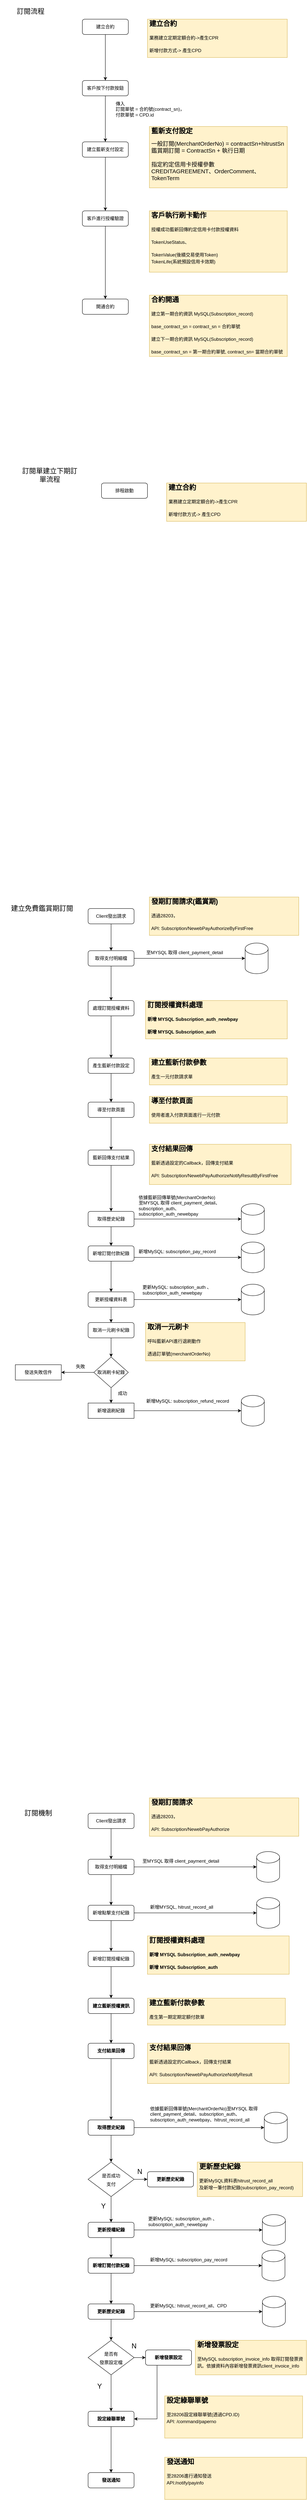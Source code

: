 <mxfile version="20.2.7" type="device"><diagram id="C5RBs43oDa-KdzZeNtuy" name="Page-1"><mxGraphModel dx="1422" dy="3044" grid="1" gridSize="10" guides="1" tooltips="1" connect="1" arrows="1" fold="1" page="1" pageScale="1" pageWidth="827" pageHeight="1169" math="0" shadow="0"><root><mxCell id="WIyWlLk6GJQsqaUBKTNV-0"/><mxCell id="WIyWlLk6GJQsqaUBKTNV-1" parent="WIyWlLk6GJQsqaUBKTNV-0"/><mxCell id="dA6kBVqs7xk8XOln2Qcv-5" style="edgeStyle=orthogonalEdgeStyle;rounded=0;orthogonalLoop=1;jettySize=auto;html=1;" edge="1" parent="WIyWlLk6GJQsqaUBKTNV-1" source="WIyWlLk6GJQsqaUBKTNV-3" target="dA6kBVqs7xk8XOln2Qcv-4"><mxGeometry relative="1" as="geometry"/></mxCell><mxCell id="WIyWlLk6GJQsqaUBKTNV-3" value="Client發出請求" style="rounded=1;whiteSpace=wrap;html=1;fontSize=12;glass=0;strokeWidth=1;shadow=0;" parent="WIyWlLk6GJQsqaUBKTNV-1" vertex="1"><mxGeometry x="240" y="40" width="120" height="40" as="geometry"/></mxCell><mxCell id="dA6kBVqs7xk8XOln2Qcv-0" value="&lt;font style=&quot;font-size: 18px;&quot;&gt;建立免費鑑賞期訂閱&lt;/font&gt;" style="text;html=1;strokeColor=none;fillColor=none;align=center;verticalAlign=middle;whiteSpace=wrap;rounded=0;" vertex="1" parent="WIyWlLk6GJQsqaUBKTNV-1"><mxGeometry x="20" y="10" width="200" height="60" as="geometry"/></mxCell><mxCell id="dA6kBVqs7xk8XOln2Qcv-1" value="&lt;h1 style=&quot;font-size: 18px;&quot;&gt;發期訂閱請求(鑑賞期)&lt;/h1&gt;&lt;p style=&quot;&quot;&gt;&lt;span style=&quot;font-size: 12px;&quot;&gt;透過28203，&lt;/span&gt;&lt;/p&gt;&lt;span style=&quot;font-size: 12px;&quot;&gt;API: Subscription/NewebPayAuthorizeByFirstFree&lt;/span&gt;" style="text;html=1;strokeColor=#d6b656;fillColor=#fff2cc;spacing=5;spacingTop=-20;whiteSpace=wrap;overflow=hidden;rounded=0;fontSize=15;" vertex="1" parent="WIyWlLk6GJQsqaUBKTNV-1"><mxGeometry x="400" y="10" width="390" height="100" as="geometry"/></mxCell><mxCell id="dA6kBVqs7xk8XOln2Qcv-13" style="edgeStyle=orthogonalEdgeStyle;rounded=0;orthogonalLoop=1;jettySize=auto;html=1;" edge="1" parent="WIyWlLk6GJQsqaUBKTNV-1" source="dA6kBVqs7xk8XOln2Qcv-2" target="dA6kBVqs7xk8XOln2Qcv-12"><mxGeometry relative="1" as="geometry"/></mxCell><mxCell id="dA6kBVqs7xk8XOln2Qcv-2" value="處理訂閱授權資料" style="rounded=1;whiteSpace=wrap;html=1;fontSize=12;glass=0;strokeWidth=1;shadow=0;" vertex="1" parent="WIyWlLk6GJQsqaUBKTNV-1"><mxGeometry x="240" y="280" width="120" height="40" as="geometry"/></mxCell><mxCell id="dA6kBVqs7xk8XOln2Qcv-3" value="&lt;h1 style=&quot;font-size: 18px;&quot;&gt;建立藍新付款參數&lt;/h1&gt;&lt;p style=&quot;&quot;&gt;&lt;span style=&quot;font-size: 12px;&quot;&gt;產生一元付款請求單&lt;/span&gt;&lt;/p&gt;" style="text;html=1;strokeColor=#d6b656;fillColor=#fff2cc;spacing=5;spacingTop=-20;whiteSpace=wrap;overflow=hidden;rounded=0;fontSize=15;" vertex="1" parent="WIyWlLk6GJQsqaUBKTNV-1"><mxGeometry x="400" y="430" width="360" height="70" as="geometry"/></mxCell><mxCell id="dA6kBVqs7xk8XOln2Qcv-6" style="edgeStyle=orthogonalEdgeStyle;rounded=0;orthogonalLoop=1;jettySize=auto;html=1;entryX=0.5;entryY=0;entryDx=0;entryDy=0;" edge="1" parent="WIyWlLk6GJQsqaUBKTNV-1" source="dA6kBVqs7xk8XOln2Qcv-4" target="dA6kBVqs7xk8XOln2Qcv-2"><mxGeometry relative="1" as="geometry"/></mxCell><mxCell id="dA6kBVqs7xk8XOln2Qcv-10" style="edgeStyle=orthogonalEdgeStyle;rounded=0;orthogonalLoop=1;jettySize=auto;html=1;" edge="1" parent="WIyWlLk6GJQsqaUBKTNV-1" source="dA6kBVqs7xk8XOln2Qcv-4" target="dA6kBVqs7xk8XOln2Qcv-9"><mxGeometry relative="1" as="geometry"/></mxCell><mxCell id="dA6kBVqs7xk8XOln2Qcv-4" value="取得支付明細檔" style="rounded=1;whiteSpace=wrap;html=1;fontSize=12;glass=0;strokeWidth=1;shadow=0;" vertex="1" parent="WIyWlLk6GJQsqaUBKTNV-1"><mxGeometry x="240" y="150" width="120" height="40" as="geometry"/></mxCell><mxCell id="dA6kBVqs7xk8XOln2Qcv-7" value="&lt;h1 style=&quot;font-size: 18px;&quot;&gt;訂閱授權資料處理&lt;/h1&gt;&lt;p style=&quot;&quot;&gt;&lt;span style=&quot;font-size: 12px;&quot;&gt;新增 MYSQL Subscription_auth_newbpay&lt;/span&gt;&lt;/p&gt;&lt;p style=&quot;&quot;&gt;&lt;span style=&quot;font-size: 12px;&quot;&gt;新增 MYSQL Subscription_auth&lt;/span&gt;&lt;/p&gt;" style="text;html=1;strokeColor=#d6b656;fillColor=#fff2cc;spacing=5;spacingTop=-20;whiteSpace=wrap;overflow=hidden;rounded=0;fontSize=15;fontStyle=1" vertex="1" parent="WIyWlLk6GJQsqaUBKTNV-1"><mxGeometry x="390" y="280" width="370" height="100" as="geometry"/></mxCell><mxCell id="dA6kBVqs7xk8XOln2Qcv-9" value="" style="shape=cylinder3;whiteSpace=wrap;html=1;boundedLbl=1;backgroundOutline=1;size=15;" vertex="1" parent="WIyWlLk6GJQsqaUBKTNV-1"><mxGeometry x="650" y="130" width="60" height="80" as="geometry"/></mxCell><mxCell id="dA6kBVqs7xk8XOln2Qcv-11" value="至MYSQL 取得 client_payment_detail" style="text;html=1;strokeColor=none;fillColor=none;align=left;verticalAlign=middle;whiteSpace=wrap;rounded=0;" vertex="1" parent="WIyWlLk6GJQsqaUBKTNV-1"><mxGeometry x="390" y="140" width="226" height="30" as="geometry"/></mxCell><mxCell id="dA6kBVqs7xk8XOln2Qcv-16" style="edgeStyle=orthogonalEdgeStyle;rounded=0;orthogonalLoop=1;jettySize=auto;html=1;entryX=0.5;entryY=0;entryDx=0;entryDy=0;" edge="1" parent="WIyWlLk6GJQsqaUBKTNV-1" source="dA6kBVqs7xk8XOln2Qcv-12" target="dA6kBVqs7xk8XOln2Qcv-14"><mxGeometry relative="1" as="geometry"/></mxCell><mxCell id="dA6kBVqs7xk8XOln2Qcv-12" value="產生藍新付款設定" style="rounded=1;whiteSpace=wrap;html=1;fontSize=12;glass=0;strokeWidth=1;shadow=0;" vertex="1" parent="WIyWlLk6GJQsqaUBKTNV-1"><mxGeometry x="240" y="430" width="120" height="40" as="geometry"/></mxCell><mxCell id="dA6kBVqs7xk8XOln2Qcv-18" style="edgeStyle=orthogonalEdgeStyle;rounded=0;orthogonalLoop=1;jettySize=auto;html=1;" edge="1" parent="WIyWlLk6GJQsqaUBKTNV-1" source="dA6kBVqs7xk8XOln2Qcv-14" target="dA6kBVqs7xk8XOln2Qcv-17"><mxGeometry relative="1" as="geometry"/></mxCell><mxCell id="dA6kBVqs7xk8XOln2Qcv-14" value="導至付款頁面" style="rounded=1;whiteSpace=wrap;html=1;fontSize=12;glass=0;strokeWidth=1;shadow=0;" vertex="1" parent="WIyWlLk6GJQsqaUBKTNV-1"><mxGeometry x="240" y="545" width="120" height="40" as="geometry"/></mxCell><mxCell id="dA6kBVqs7xk8XOln2Qcv-15" value="&lt;h1 style=&quot;font-size: 18px;&quot;&gt;導至付款頁面&lt;/h1&gt;&lt;p style=&quot;&quot;&gt;&lt;span style=&quot;font-size: 12px;&quot;&gt;使用者進入付款頁面進行一元付款&lt;/span&gt;&lt;/p&gt;" style="text;html=1;strokeColor=#d6b656;fillColor=#fff2cc;spacing=5;spacingTop=-20;whiteSpace=wrap;overflow=hidden;rounded=0;fontSize=15;" vertex="1" parent="WIyWlLk6GJQsqaUBKTNV-1"><mxGeometry x="400" y="530" width="360" height="70" as="geometry"/></mxCell><mxCell id="dA6kBVqs7xk8XOln2Qcv-21" style="edgeStyle=orthogonalEdgeStyle;rounded=0;orthogonalLoop=1;jettySize=auto;html=1;entryX=0.5;entryY=0;entryDx=0;entryDy=0;" edge="1" parent="WIyWlLk6GJQsqaUBKTNV-1" source="dA6kBVqs7xk8XOln2Qcv-17" target="dA6kBVqs7xk8XOln2Qcv-20"><mxGeometry relative="1" as="geometry"/></mxCell><mxCell id="dA6kBVqs7xk8XOln2Qcv-17" value="藍新回傳支付結果" style="rounded=1;whiteSpace=wrap;html=1;fontSize=12;glass=0;strokeWidth=1;shadow=0;" vertex="1" parent="WIyWlLk6GJQsqaUBKTNV-1"><mxGeometry x="240" y="670" width="120" height="40" as="geometry"/></mxCell><mxCell id="dA6kBVqs7xk8XOln2Qcv-19" value="&lt;h1 style=&quot;font-size: 18px;&quot;&gt;支付結果回傳&lt;/h1&gt;&lt;p style=&quot;&quot;&gt;&lt;span style=&quot;font-size: 12px;&quot;&gt;藍新透過設定的Callback，回傳支付結果&lt;/span&gt;&lt;/p&gt;&lt;span style=&quot;font-size: 12px;&quot;&gt;API: Subscription/NewebPayAuthorizeNotifyResultByFirstFree&lt;/span&gt;" style="text;html=1;strokeColor=#d6b656;fillColor=#fff2cc;spacing=5;spacingTop=-20;whiteSpace=wrap;overflow=hidden;rounded=0;fontSize=15;" vertex="1" parent="WIyWlLk6GJQsqaUBKTNV-1"><mxGeometry x="400" y="655" width="370" height="105" as="geometry"/></mxCell><mxCell id="dA6kBVqs7xk8XOln2Qcv-23" style="edgeStyle=orthogonalEdgeStyle;rounded=0;orthogonalLoop=1;jettySize=auto;html=1;" edge="1" parent="WIyWlLk6GJQsqaUBKTNV-1" source="dA6kBVqs7xk8XOln2Qcv-20" target="dA6kBVqs7xk8XOln2Qcv-22"><mxGeometry relative="1" as="geometry"/></mxCell><mxCell id="dA6kBVqs7xk8XOln2Qcv-26" style="edgeStyle=orthogonalEdgeStyle;rounded=0;orthogonalLoop=1;jettySize=auto;html=1;" edge="1" parent="WIyWlLk6GJQsqaUBKTNV-1" source="dA6kBVqs7xk8XOln2Qcv-20" target="dA6kBVqs7xk8XOln2Qcv-25"><mxGeometry relative="1" as="geometry"/></mxCell><mxCell id="dA6kBVqs7xk8XOln2Qcv-20" value="取得歷史紀錄" style="rounded=1;whiteSpace=wrap;html=1;fontSize=12;glass=0;strokeWidth=1;shadow=0;" vertex="1" parent="WIyWlLk6GJQsqaUBKTNV-1"><mxGeometry x="240" y="830" width="120" height="40" as="geometry"/></mxCell><mxCell id="dA6kBVqs7xk8XOln2Qcv-22" value="" style="shape=cylinder3;whiteSpace=wrap;html=1;boundedLbl=1;backgroundOutline=1;size=15;" vertex="1" parent="WIyWlLk6GJQsqaUBKTNV-1"><mxGeometry x="640" y="810" width="60" height="80" as="geometry"/></mxCell><mxCell id="dA6kBVqs7xk8XOln2Qcv-24" value="依據藍新回傳單號(MerchantOrderNo)&lt;br&gt;至MYSQL 取得 client_payment_detail、subscription_auth、subscription_auth_newebpay&amp;nbsp;" style="text;html=1;strokeColor=none;fillColor=none;align=left;verticalAlign=middle;whiteSpace=wrap;rounded=0;" vertex="1" parent="WIyWlLk6GJQsqaUBKTNV-1"><mxGeometry x="370" y="780" width="260" height="70" as="geometry"/></mxCell><mxCell id="dA6kBVqs7xk8XOln2Qcv-30" style="edgeStyle=orthogonalEdgeStyle;rounded=0;orthogonalLoop=1;jettySize=auto;html=1;exitX=1;exitY=0.75;exitDx=0;exitDy=0;entryX=0;entryY=0.5;entryDx=0;entryDy=0;entryPerimeter=0;" edge="1" parent="WIyWlLk6GJQsqaUBKTNV-1" source="dA6kBVqs7xk8XOln2Qcv-25" target="dA6kBVqs7xk8XOln2Qcv-27"><mxGeometry relative="1" as="geometry"/></mxCell><mxCell id="dA6kBVqs7xk8XOln2Qcv-32" style="edgeStyle=orthogonalEdgeStyle;rounded=0;orthogonalLoop=1;jettySize=auto;html=1;entryX=0.5;entryY=0;entryDx=0;entryDy=0;" edge="1" parent="WIyWlLk6GJQsqaUBKTNV-1" source="dA6kBVqs7xk8XOln2Qcv-25" target="dA6kBVqs7xk8XOln2Qcv-31"><mxGeometry relative="1" as="geometry"/></mxCell><mxCell id="dA6kBVqs7xk8XOln2Qcv-25" value="新增訂閱付款紀錄" style="rounded=1;whiteSpace=wrap;html=1;fontSize=12;glass=0;strokeWidth=1;shadow=0;" vertex="1" parent="WIyWlLk6GJQsqaUBKTNV-1"><mxGeometry x="240" y="920" width="120" height="40" as="geometry"/></mxCell><mxCell id="dA6kBVqs7xk8XOln2Qcv-27" value="" style="shape=cylinder3;whiteSpace=wrap;html=1;boundedLbl=1;backgroundOutline=1;size=15;" vertex="1" parent="WIyWlLk6GJQsqaUBKTNV-1"><mxGeometry x="640" y="910" width="60" height="80" as="geometry"/></mxCell><mxCell id="dA6kBVqs7xk8XOln2Qcv-29" value="新增MySQL: subscription_pay_record" style="text;html=1;strokeColor=none;fillColor=none;align=left;verticalAlign=middle;whiteSpace=wrap;rounded=0;" vertex="1" parent="WIyWlLk6GJQsqaUBKTNV-1"><mxGeometry x="370" y="920" width="226" height="30" as="geometry"/></mxCell><mxCell id="dA6kBVqs7xk8XOln2Qcv-35" style="edgeStyle=orthogonalEdgeStyle;rounded=0;orthogonalLoop=1;jettySize=auto;html=1;entryX=0;entryY=0.5;entryDx=0;entryDy=0;entryPerimeter=0;" edge="1" parent="WIyWlLk6GJQsqaUBKTNV-1" source="dA6kBVqs7xk8XOln2Qcv-31" target="dA6kBVqs7xk8XOln2Qcv-33"><mxGeometry relative="1" as="geometry"/></mxCell><mxCell id="dA6kBVqs7xk8XOln2Qcv-38" style="edgeStyle=orthogonalEdgeStyle;rounded=0;orthogonalLoop=1;jettySize=auto;html=1;entryX=0.5;entryY=0;entryDx=0;entryDy=0;" edge="1" parent="WIyWlLk6GJQsqaUBKTNV-1" source="dA6kBVqs7xk8XOln2Qcv-31" target="dA6kBVqs7xk8XOln2Qcv-36"><mxGeometry relative="1" as="geometry"/></mxCell><mxCell id="dA6kBVqs7xk8XOln2Qcv-31" value="更新授權資料表" style="rounded=1;whiteSpace=wrap;html=1;fontSize=12;glass=0;strokeWidth=1;shadow=0;" vertex="1" parent="WIyWlLk6GJQsqaUBKTNV-1"><mxGeometry x="240" y="1040" width="120" height="40" as="geometry"/></mxCell><mxCell id="dA6kBVqs7xk8XOln2Qcv-33" value="" style="shape=cylinder3;whiteSpace=wrap;html=1;boundedLbl=1;backgroundOutline=1;size=15;" vertex="1" parent="WIyWlLk6GJQsqaUBKTNV-1"><mxGeometry x="640" y="1020" width="60" height="80" as="geometry"/></mxCell><mxCell id="dA6kBVqs7xk8XOln2Qcv-34" value="更新MySQL:&amp;nbsp;subscription_auth 、subscription_auth_newebpay&amp;nbsp;" style="text;html=1;strokeColor=none;fillColor=none;align=left;verticalAlign=middle;whiteSpace=wrap;rounded=0;" vertex="1" parent="WIyWlLk6GJQsqaUBKTNV-1"><mxGeometry x="380" y="1020" width="226" height="30" as="geometry"/></mxCell><mxCell id="dA6kBVqs7xk8XOln2Qcv-40" style="edgeStyle=orthogonalEdgeStyle;rounded=0;orthogonalLoop=1;jettySize=auto;html=1;" edge="1" parent="WIyWlLk6GJQsqaUBKTNV-1" source="dA6kBVqs7xk8XOln2Qcv-36" target="dA6kBVqs7xk8XOln2Qcv-39"><mxGeometry relative="1" as="geometry"/></mxCell><mxCell id="dA6kBVqs7xk8XOln2Qcv-36" value="取消一元刷卡紀錄" style="rounded=1;whiteSpace=wrap;html=1;fontSize=12;glass=0;strokeWidth=1;shadow=0;" vertex="1" parent="WIyWlLk6GJQsqaUBKTNV-1"><mxGeometry x="240" y="1120" width="120" height="40" as="geometry"/></mxCell><mxCell id="dA6kBVqs7xk8XOln2Qcv-46" style="edgeStyle=orthogonalEdgeStyle;rounded=0;orthogonalLoop=1;jettySize=auto;html=1;entryX=0.5;entryY=0;entryDx=0;entryDy=0;" edge="1" parent="WIyWlLk6GJQsqaUBKTNV-1" source="dA6kBVqs7xk8XOln2Qcv-39" target="dA6kBVqs7xk8XOln2Qcv-42"><mxGeometry relative="1" as="geometry"/></mxCell><mxCell id="dA6kBVqs7xk8XOln2Qcv-49" style="edgeStyle=orthogonalEdgeStyle;rounded=0;orthogonalLoop=1;jettySize=auto;html=1;exitX=0;exitY=0.5;exitDx=0;exitDy=0;entryX=1;entryY=0.5;entryDx=0;entryDy=0;" edge="1" parent="WIyWlLk6GJQsqaUBKTNV-1" source="dA6kBVqs7xk8XOln2Qcv-39" target="dA6kBVqs7xk8XOln2Qcv-48"><mxGeometry relative="1" as="geometry"/></mxCell><mxCell id="dA6kBVqs7xk8XOln2Qcv-39" value="取消刷卡紀錄" style="rhombus;whiteSpace=wrap;html=1;" vertex="1" parent="WIyWlLk6GJQsqaUBKTNV-1"><mxGeometry x="255" y="1210" width="90" height="80" as="geometry"/></mxCell><mxCell id="dA6kBVqs7xk8XOln2Qcv-41" value="&lt;h1 style=&quot;font-size: 18px;&quot;&gt;取消一元刷卡&lt;/h1&gt;&lt;p style=&quot;&quot;&gt;&lt;span style=&quot;font-size: 12px;&quot;&gt;呼叫藍新API進行退刷動作&lt;/span&gt;&lt;/p&gt;&lt;p style=&quot;&quot;&gt;&lt;span style=&quot;font-size: 12px;&quot;&gt;透過訂單號(merchantOrderNo)&lt;/span&gt;&lt;/p&gt;" style="text;html=1;strokeColor=#d6b656;fillColor=#fff2cc;spacing=5;spacingTop=-20;whiteSpace=wrap;overflow=hidden;rounded=0;fontSize=15;" vertex="1" parent="WIyWlLk6GJQsqaUBKTNV-1"><mxGeometry x="390" y="1120" width="260" height="100" as="geometry"/></mxCell><mxCell id="dA6kBVqs7xk8XOln2Qcv-44" style="edgeStyle=orthogonalEdgeStyle;rounded=0;orthogonalLoop=1;jettySize=auto;html=1;" edge="1" parent="WIyWlLk6GJQsqaUBKTNV-1" source="dA6kBVqs7xk8XOln2Qcv-42" target="dA6kBVqs7xk8XOln2Qcv-43"><mxGeometry relative="1" as="geometry"/></mxCell><mxCell id="dA6kBVqs7xk8XOln2Qcv-42" value="新增退刷紀錄" style="rounded=0;whiteSpace=wrap;html=1;" vertex="1" parent="WIyWlLk6GJQsqaUBKTNV-1"><mxGeometry x="240" y="1330" width="120" height="40" as="geometry"/></mxCell><mxCell id="dA6kBVqs7xk8XOln2Qcv-43" value="" style="shape=cylinder3;whiteSpace=wrap;html=1;boundedLbl=1;backgroundOutline=1;size=15;" vertex="1" parent="WIyWlLk6GJQsqaUBKTNV-1"><mxGeometry x="640" y="1310" width="60" height="80" as="geometry"/></mxCell><mxCell id="dA6kBVqs7xk8XOln2Qcv-45" value="新增MySQL:&amp;nbsp;subscription_refund_record" style="text;html=1;strokeColor=none;fillColor=none;align=left;verticalAlign=middle;whiteSpace=wrap;rounded=0;" vertex="1" parent="WIyWlLk6GJQsqaUBKTNV-1"><mxGeometry x="390" y="1310" width="226" height="30" as="geometry"/></mxCell><mxCell id="dA6kBVqs7xk8XOln2Qcv-47" value="成功" style="text;html=1;strokeColor=none;fillColor=none;align=center;verticalAlign=middle;whiteSpace=wrap;rounded=0;" vertex="1" parent="WIyWlLk6GJQsqaUBKTNV-1"><mxGeometry x="300" y="1290" width="60" height="30" as="geometry"/></mxCell><mxCell id="dA6kBVqs7xk8XOln2Qcv-48" value="發送失敗信件" style="rounded=0;whiteSpace=wrap;html=1;" vertex="1" parent="WIyWlLk6GJQsqaUBKTNV-1"><mxGeometry x="50" y="1230" width="120" height="40" as="geometry"/></mxCell><mxCell id="dA6kBVqs7xk8XOln2Qcv-50" value="失敗" style="text;html=1;strokeColor=none;fillColor=none;align=center;verticalAlign=middle;whiteSpace=wrap;rounded=0;" vertex="1" parent="WIyWlLk6GJQsqaUBKTNV-1"><mxGeometry x="190" y="1220" width="60" height="30" as="geometry"/></mxCell><mxCell id="dA6kBVqs7xk8XOln2Qcv-55" style="edgeStyle=orthogonalEdgeStyle;rounded=0;orthogonalLoop=1;jettySize=auto;html=1;entryX=0.5;entryY=0;entryDx=0;entryDy=0;fontSize=18;" edge="1" parent="WIyWlLk6GJQsqaUBKTNV-1" source="dA6kBVqs7xk8XOln2Qcv-51" target="dA6kBVqs7xk8XOln2Qcv-57"><mxGeometry relative="1" as="geometry"><mxPoint x="300" y="2550" as="targetPoint"/></mxGeometry></mxCell><mxCell id="dA6kBVqs7xk8XOln2Qcv-51" value="Client發出請求" style="rounded=1;whiteSpace=wrap;html=1;fontSize=12;glass=0;strokeWidth=1;shadow=0;" vertex="1" parent="WIyWlLk6GJQsqaUBKTNV-1"><mxGeometry x="240" y="2400" width="120" height="40" as="geometry"/></mxCell><mxCell id="dA6kBVqs7xk8XOln2Qcv-52" value="&lt;font style=&quot;font-size: 18px;&quot;&gt;訂閱機制&lt;/font&gt;" style="text;html=1;strokeColor=none;fillColor=none;align=center;verticalAlign=middle;whiteSpace=wrap;rounded=0;" vertex="1" parent="WIyWlLk6GJQsqaUBKTNV-1"><mxGeometry x="10" y="2370" width="200" height="60" as="geometry"/></mxCell><mxCell id="dA6kBVqs7xk8XOln2Qcv-53" value="&lt;h1 style=&quot;font-size: 18px;&quot;&gt;發期訂閱請求&lt;/h1&gt;&lt;p style=&quot;&quot;&gt;&lt;span style=&quot;font-size: 12px;&quot;&gt;透過28203，&lt;/span&gt;&lt;/p&gt;&lt;span style=&quot;font-size: 12px;&quot;&gt;API: Subscription/NewebPayAuthorize&lt;/span&gt;" style="text;html=1;strokeColor=#d6b656;fillColor=#fff2cc;spacing=5;spacingTop=-20;whiteSpace=wrap;overflow=hidden;rounded=0;fontSize=15;" vertex="1" parent="WIyWlLk6GJQsqaUBKTNV-1"><mxGeometry x="400" y="2360" width="390" height="100" as="geometry"/></mxCell><mxCell id="dA6kBVqs7xk8XOln2Qcv-56" style="edgeStyle=orthogonalEdgeStyle;rounded=0;orthogonalLoop=1;jettySize=auto;html=1;" edge="1" parent="WIyWlLk6GJQsqaUBKTNV-1" source="dA6kBVqs7xk8XOln2Qcv-57" target="dA6kBVqs7xk8XOln2Qcv-58"><mxGeometry relative="1" as="geometry"/></mxCell><mxCell id="dA6kBVqs7xk8XOln2Qcv-62" style="edgeStyle=orthogonalEdgeStyle;rounded=0;orthogonalLoop=1;jettySize=auto;html=1;fontSize=18;" edge="1" parent="WIyWlLk6GJQsqaUBKTNV-1" source="dA6kBVqs7xk8XOln2Qcv-57" target="dA6kBVqs7xk8XOln2Qcv-61"><mxGeometry relative="1" as="geometry"/></mxCell><mxCell id="dA6kBVqs7xk8XOln2Qcv-57" value="取得支付明細檔" style="rounded=1;whiteSpace=wrap;html=1;fontSize=12;glass=0;strokeWidth=1;shadow=0;" vertex="1" parent="WIyWlLk6GJQsqaUBKTNV-1"><mxGeometry x="240" y="2520" width="120" height="40" as="geometry"/></mxCell><mxCell id="dA6kBVqs7xk8XOln2Qcv-58" value="" style="shape=cylinder3;whiteSpace=wrap;html=1;boundedLbl=1;backgroundOutline=1;size=15;" vertex="1" parent="WIyWlLk6GJQsqaUBKTNV-1"><mxGeometry x="680" y="2500" width="60" height="80" as="geometry"/></mxCell><mxCell id="dA6kBVqs7xk8XOln2Qcv-59" value="至MYSQL 取得 client_payment_detail" style="text;html=1;strokeColor=none;fillColor=none;align=left;verticalAlign=middle;whiteSpace=wrap;rounded=0;" vertex="1" parent="WIyWlLk6GJQsqaUBKTNV-1"><mxGeometry x="380" y="2510" width="226" height="30" as="geometry"/></mxCell><mxCell id="dA6kBVqs7xk8XOln2Qcv-64" style="edgeStyle=orthogonalEdgeStyle;rounded=0;orthogonalLoop=1;jettySize=auto;html=1;fontSize=18;" edge="1" parent="WIyWlLk6GJQsqaUBKTNV-1" source="dA6kBVqs7xk8XOln2Qcv-61" target="dA6kBVqs7xk8XOln2Qcv-63"><mxGeometry relative="1" as="geometry"/></mxCell><mxCell id="dA6kBVqs7xk8XOln2Qcv-68" style="edgeStyle=orthogonalEdgeStyle;rounded=0;orthogonalLoop=1;jettySize=auto;html=1;fontSize=18;" edge="1" parent="WIyWlLk6GJQsqaUBKTNV-1" source="dA6kBVqs7xk8XOln2Qcv-61" target="dA6kBVqs7xk8XOln2Qcv-67"><mxGeometry relative="1" as="geometry"/></mxCell><mxCell id="dA6kBVqs7xk8XOln2Qcv-61" value="新增點擊支付紀錄" style="rounded=1;whiteSpace=wrap;html=1;fontSize=12;glass=0;strokeWidth=1;shadow=0;" vertex="1" parent="WIyWlLk6GJQsqaUBKTNV-1"><mxGeometry x="240" y="2640" width="120" height="40" as="geometry"/></mxCell><mxCell id="dA6kBVqs7xk8XOln2Qcv-63" value="" style="shape=cylinder3;whiteSpace=wrap;html=1;boundedLbl=1;backgroundOutline=1;size=15;" vertex="1" parent="WIyWlLk6GJQsqaUBKTNV-1"><mxGeometry x="680" y="2620" width="60" height="80" as="geometry"/></mxCell><mxCell id="dA6kBVqs7xk8XOln2Qcv-66" value="新增MYSQL,&amp;nbsp;hitrust_record_all" style="text;html=1;strokeColor=none;fillColor=none;align=left;verticalAlign=middle;whiteSpace=wrap;rounded=0;" vertex="1" parent="WIyWlLk6GJQsqaUBKTNV-1"><mxGeometry x="400" y="2630" width="226" height="30" as="geometry"/></mxCell><mxCell id="dA6kBVqs7xk8XOln2Qcv-71" style="edgeStyle=orthogonalEdgeStyle;rounded=0;orthogonalLoop=1;jettySize=auto;html=1;fontSize=18;" edge="1" parent="WIyWlLk6GJQsqaUBKTNV-1" source="dA6kBVqs7xk8XOln2Qcv-67" target="dA6kBVqs7xk8XOln2Qcv-70"><mxGeometry relative="1" as="geometry"/></mxCell><mxCell id="dA6kBVqs7xk8XOln2Qcv-67" value="新增訂閱授權紀錄" style="rounded=1;whiteSpace=wrap;html=1;fontSize=12;glass=0;strokeWidth=1;shadow=0;" vertex="1" parent="WIyWlLk6GJQsqaUBKTNV-1"><mxGeometry x="240" y="2760" width="120" height="40" as="geometry"/></mxCell><mxCell id="dA6kBVqs7xk8XOln2Qcv-69" value="&lt;h1 style=&quot;font-size: 18px;&quot;&gt;訂閱授權資料處理&lt;/h1&gt;&lt;p style=&quot;&quot;&gt;&lt;span style=&quot;font-size: 12px;&quot;&gt;新增 MYSQL Subscription_auth_newbpay&lt;/span&gt;&lt;/p&gt;&lt;p style=&quot;&quot;&gt;&lt;span style=&quot;font-size: 12px;&quot;&gt;新增 MYSQL Subscription_auth&lt;/span&gt;&lt;/p&gt;" style="text;html=1;strokeColor=#d6b656;fillColor=#fff2cc;spacing=5;spacingTop=-20;whiteSpace=wrap;overflow=hidden;rounded=0;fontSize=15;fontStyle=1" vertex="1" parent="WIyWlLk6GJQsqaUBKTNV-1"><mxGeometry x="395" y="2720" width="370" height="100" as="geometry"/></mxCell><mxCell id="dA6kBVqs7xk8XOln2Qcv-74" style="edgeStyle=orthogonalEdgeStyle;rounded=0;orthogonalLoop=1;jettySize=auto;html=1;entryX=0.5;entryY=0;entryDx=0;entryDy=0;fontSize=18;" edge="1" parent="WIyWlLk6GJQsqaUBKTNV-1" source="dA6kBVqs7xk8XOln2Qcv-70" target="dA6kBVqs7xk8XOln2Qcv-73"><mxGeometry relative="1" as="geometry"/></mxCell><mxCell id="dA6kBVqs7xk8XOln2Qcv-70" value="建立藍新授權資訊" style="rounded=1;whiteSpace=wrap;html=1;fontSize=12;glass=0;strokeWidth=1;shadow=0;fontStyle=1" vertex="1" parent="WIyWlLk6GJQsqaUBKTNV-1"><mxGeometry x="240" y="2882.5" width="120" height="40" as="geometry"/></mxCell><mxCell id="dA6kBVqs7xk8XOln2Qcv-72" value="&lt;h1 style=&quot;font-size: 18px;&quot;&gt;建立藍新付款參數&lt;/h1&gt;&lt;p style=&quot;&quot;&gt;&lt;span style=&quot;font-size: 12px;&quot;&gt;產生第一期定期定額付款單&lt;/span&gt;&lt;/p&gt;" style="text;html=1;strokeColor=#d6b656;fillColor=#fff2cc;spacing=5;spacingTop=-20;whiteSpace=wrap;overflow=hidden;rounded=0;fontSize=15;" vertex="1" parent="WIyWlLk6GJQsqaUBKTNV-1"><mxGeometry x="395" y="2882.5" width="360" height="70" as="geometry"/></mxCell><mxCell id="dA6kBVqs7xk8XOln2Qcv-77" style="edgeStyle=orthogonalEdgeStyle;rounded=0;orthogonalLoop=1;jettySize=auto;html=1;entryX=0.5;entryY=0;entryDx=0;entryDy=0;fontSize=18;" edge="1" parent="WIyWlLk6GJQsqaUBKTNV-1" source="dA6kBVqs7xk8XOln2Qcv-73" target="dA6kBVqs7xk8XOln2Qcv-76"><mxGeometry relative="1" as="geometry"/></mxCell><mxCell id="dA6kBVqs7xk8XOln2Qcv-73" value="支付結果回傳" style="rounded=1;whiteSpace=wrap;html=1;fontSize=12;glass=0;strokeWidth=1;shadow=0;fontStyle=1" vertex="1" parent="WIyWlLk6GJQsqaUBKTNV-1"><mxGeometry x="240" y="3000" width="120" height="40" as="geometry"/></mxCell><mxCell id="dA6kBVqs7xk8XOln2Qcv-75" value="&lt;h1 style=&quot;font-size: 18px;&quot;&gt;支付結果回傳&lt;/h1&gt;&lt;p style=&quot;&quot;&gt;&lt;span style=&quot;font-size: 12px;&quot;&gt;藍新透過設定的Callback，回傳支付結果&lt;/span&gt;&lt;/p&gt;&lt;span style=&quot;font-size: 12px;&quot;&gt;API: Subscription/NewebPayAuthorizeNotifyResult&lt;/span&gt;" style="text;html=1;strokeColor=#d6b656;fillColor=#fff2cc;spacing=5;spacingTop=-20;whiteSpace=wrap;overflow=hidden;rounded=0;fontSize=15;" vertex="1" parent="WIyWlLk6GJQsqaUBKTNV-1"><mxGeometry x="395" y="3000" width="370" height="105" as="geometry"/></mxCell><mxCell id="dA6kBVqs7xk8XOln2Qcv-79" style="edgeStyle=orthogonalEdgeStyle;rounded=0;orthogonalLoop=1;jettySize=auto;html=1;entryX=0;entryY=0.5;entryDx=0;entryDy=0;entryPerimeter=0;fontSize=18;" edge="1" parent="WIyWlLk6GJQsqaUBKTNV-1" source="dA6kBVqs7xk8XOln2Qcv-76" target="dA6kBVqs7xk8XOln2Qcv-78"><mxGeometry relative="1" as="geometry"/></mxCell><mxCell id="dA6kBVqs7xk8XOln2Qcv-90" style="edgeStyle=orthogonalEdgeStyle;rounded=0;orthogonalLoop=1;jettySize=auto;html=1;entryX=0.5;entryY=0;entryDx=0;entryDy=0;fontSize=18;" edge="1" parent="WIyWlLk6GJQsqaUBKTNV-1" source="dA6kBVqs7xk8XOln2Qcv-76" target="dA6kBVqs7xk8XOln2Qcv-88"><mxGeometry relative="1" as="geometry"/></mxCell><mxCell id="dA6kBVqs7xk8XOln2Qcv-76" value="取得歷史紀錄" style="rounded=1;whiteSpace=wrap;html=1;fontSize=12;glass=0;strokeWidth=1;shadow=0;fontStyle=1" vertex="1" parent="WIyWlLk6GJQsqaUBKTNV-1"><mxGeometry x="240" y="3200" width="120" height="40" as="geometry"/></mxCell><mxCell id="dA6kBVqs7xk8XOln2Qcv-78" value="" style="shape=cylinder3;whiteSpace=wrap;html=1;boundedLbl=1;backgroundOutline=1;size=15;" vertex="1" parent="WIyWlLk6GJQsqaUBKTNV-1"><mxGeometry x="700" y="3180" width="60" height="80" as="geometry"/></mxCell><mxCell id="dA6kBVqs7xk8XOln2Qcv-80" value="依據藍新回傳單號(MerchantOrderNo)至MYSQL 取得 client_payment_detail、subscription_auth、subscription_auth_newebpay、hitrust_record_all" style="text;html=1;strokeColor=none;fillColor=none;align=left;verticalAlign=middle;whiteSpace=wrap;rounded=0;" vertex="1" parent="WIyWlLk6GJQsqaUBKTNV-1"><mxGeometry x="400" y="3150" width="294" height="70" as="geometry"/></mxCell><mxCell id="dA6kBVqs7xk8XOln2Qcv-86" style="edgeStyle=orthogonalEdgeStyle;rounded=0;orthogonalLoop=1;jettySize=auto;html=1;entryX=0;entryY=0.5;entryDx=0;entryDy=0;entryPerimeter=0;fontSize=18;" edge="1" parent="WIyWlLk6GJQsqaUBKTNV-1" source="dA6kBVqs7xk8XOln2Qcv-82" target="dA6kBVqs7xk8XOln2Qcv-85"><mxGeometry relative="1" as="geometry"/></mxCell><mxCell id="dA6kBVqs7xk8XOln2Qcv-94" style="edgeStyle=orthogonalEdgeStyle;rounded=0;orthogonalLoop=1;jettySize=auto;html=1;fontSize=18;" edge="1" parent="WIyWlLk6GJQsqaUBKTNV-1" source="dA6kBVqs7xk8XOln2Qcv-82" target="dA6kBVqs7xk8XOln2Qcv-93"><mxGeometry relative="1" as="geometry"/></mxCell><mxCell id="dA6kBVqs7xk8XOln2Qcv-82" value="更新授權紀錄" style="rounded=1;whiteSpace=wrap;html=1;fontSize=12;glass=0;strokeWidth=1;shadow=0;fontStyle=1" vertex="1" parent="WIyWlLk6GJQsqaUBKTNV-1"><mxGeometry x="240" y="3467" width="120" height="40" as="geometry"/></mxCell><mxCell id="dA6kBVqs7xk8XOln2Qcv-84" value="更新MySQL:&amp;nbsp;subscription_auth 、subscription_auth_newebpay&amp;nbsp;" style="text;html=1;strokeColor=none;fillColor=none;align=left;verticalAlign=middle;whiteSpace=wrap;rounded=0;" vertex="1" parent="WIyWlLk6GJQsqaUBKTNV-1"><mxGeometry x="395" y="3450" width="226" height="30" as="geometry"/></mxCell><mxCell id="dA6kBVqs7xk8XOln2Qcv-85" value="" style="shape=cylinder3;whiteSpace=wrap;html=1;boundedLbl=1;backgroundOutline=1;size=15;" vertex="1" parent="WIyWlLk6GJQsqaUBKTNV-1"><mxGeometry x="695" y="3447" width="60" height="80" as="geometry"/></mxCell><mxCell id="dA6kBVqs7xk8XOln2Qcv-91" style="edgeStyle=orthogonalEdgeStyle;rounded=0;orthogonalLoop=1;jettySize=auto;html=1;fontSize=18;" edge="1" parent="WIyWlLk6GJQsqaUBKTNV-1" source="dA6kBVqs7xk8XOln2Qcv-88" target="dA6kBVqs7xk8XOln2Qcv-82"><mxGeometry relative="1" as="geometry"/></mxCell><mxCell id="dA6kBVqs7xk8XOln2Qcv-126" style="edgeStyle=orthogonalEdgeStyle;rounded=0;orthogonalLoop=1;jettySize=auto;html=1;entryX=0;entryY=0.5;entryDx=0;entryDy=0;fontSize=12;" edge="1" parent="WIyWlLk6GJQsqaUBKTNV-1" source="dA6kBVqs7xk8XOln2Qcv-88" target="dA6kBVqs7xk8XOln2Qcv-125"><mxGeometry relative="1" as="geometry"/></mxCell><mxCell id="dA6kBVqs7xk8XOln2Qcv-88" value="&lt;font style=&quot;font-size: 12px;&quot;&gt;是否成功&lt;br&gt;支付&lt;/font&gt;" style="rhombus;whiteSpace=wrap;html=1;fontSize=18;" vertex="1" parent="WIyWlLk6GJQsqaUBKTNV-1"><mxGeometry x="240" y="3310" width="120" height="90" as="geometry"/></mxCell><mxCell id="dA6kBVqs7xk8XOln2Qcv-92" value="Y" style="text;html=1;strokeColor=none;fillColor=none;align=center;verticalAlign=middle;whiteSpace=wrap;rounded=0;fontSize=18;" vertex="1" parent="WIyWlLk6GJQsqaUBKTNV-1"><mxGeometry x="250" y="3410" width="60" height="30" as="geometry"/></mxCell><mxCell id="dA6kBVqs7xk8XOln2Qcv-98" style="edgeStyle=orthogonalEdgeStyle;rounded=0;orthogonalLoop=1;jettySize=auto;html=1;entryX=0;entryY=0.5;entryDx=0;entryDy=0;entryPerimeter=0;fontSize=18;" edge="1" parent="WIyWlLk6GJQsqaUBKTNV-1" source="dA6kBVqs7xk8XOln2Qcv-93" target="dA6kBVqs7xk8XOln2Qcv-95"><mxGeometry relative="1" as="geometry"/></mxCell><mxCell id="dA6kBVqs7xk8XOln2Qcv-102" style="edgeStyle=orthogonalEdgeStyle;rounded=0;orthogonalLoop=1;jettySize=auto;html=1;fontSize=18;entryX=0.5;entryY=0;entryDx=0;entryDy=0;" edge="1" parent="WIyWlLk6GJQsqaUBKTNV-1" source="dA6kBVqs7xk8XOln2Qcv-93" target="dA6kBVqs7xk8XOln2Qcv-101"><mxGeometry relative="1" as="geometry"><mxPoint x="300" y="3670" as="targetPoint"/></mxGeometry></mxCell><mxCell id="dA6kBVqs7xk8XOln2Qcv-93" value="新增訂閱付款紀錄" style="rounded=1;whiteSpace=wrap;html=1;fontSize=12;glass=0;strokeWidth=1;shadow=0;fontStyle=1" vertex="1" parent="WIyWlLk6GJQsqaUBKTNV-1"><mxGeometry x="240" y="3560" width="120" height="40" as="geometry"/></mxCell><mxCell id="dA6kBVqs7xk8XOln2Qcv-95" value="" style="shape=cylinder3;whiteSpace=wrap;html=1;boundedLbl=1;backgroundOutline=1;size=15;" vertex="1" parent="WIyWlLk6GJQsqaUBKTNV-1"><mxGeometry x="694" y="3540" width="60" height="80" as="geometry"/></mxCell><mxCell id="dA6kBVqs7xk8XOln2Qcv-100" value="新增MySQL: subscription_pay_record" style="text;html=1;strokeColor=none;fillColor=none;align=left;verticalAlign=middle;whiteSpace=wrap;rounded=0;" vertex="1" parent="WIyWlLk6GJQsqaUBKTNV-1"><mxGeometry x="400" y="3550" width="226" height="30" as="geometry"/></mxCell><mxCell id="dA6kBVqs7xk8XOln2Qcv-105" style="edgeStyle=orthogonalEdgeStyle;rounded=0;orthogonalLoop=1;jettySize=auto;html=1;entryX=0;entryY=0.5;entryDx=0;entryDy=0;entryPerimeter=0;fontSize=18;" edge="1" parent="WIyWlLk6GJQsqaUBKTNV-1" source="dA6kBVqs7xk8XOln2Qcv-101" target="dA6kBVqs7xk8XOln2Qcv-104"><mxGeometry relative="1" as="geometry"/></mxCell><mxCell id="dA6kBVqs7xk8XOln2Qcv-108" style="edgeStyle=orthogonalEdgeStyle;rounded=0;orthogonalLoop=1;jettySize=auto;html=1;entryX=0.5;entryY=0;entryDx=0;entryDy=0;fontSize=18;" edge="1" parent="WIyWlLk6GJQsqaUBKTNV-1" source="dA6kBVqs7xk8XOln2Qcv-101" target="dA6kBVqs7xk8XOln2Qcv-107"><mxGeometry relative="1" as="geometry"/></mxCell><mxCell id="dA6kBVqs7xk8XOln2Qcv-101" value="更新歷史紀錄" style="rounded=1;whiteSpace=wrap;html=1;fontSize=12;glass=0;strokeWidth=1;shadow=0;fontStyle=1" vertex="1" parent="WIyWlLk6GJQsqaUBKTNV-1"><mxGeometry x="240" y="3680" width="120" height="40" as="geometry"/></mxCell><mxCell id="dA6kBVqs7xk8XOln2Qcv-104" value="" style="shape=cylinder3;whiteSpace=wrap;html=1;boundedLbl=1;backgroundOutline=1;size=15;" vertex="1" parent="WIyWlLk6GJQsqaUBKTNV-1"><mxGeometry x="695" y="3660" width="60" height="80" as="geometry"/></mxCell><mxCell id="dA6kBVqs7xk8XOln2Qcv-106" value="更新MySQL: hitrust_record_all、CPD" style="text;html=1;strokeColor=none;fillColor=none;align=left;verticalAlign=middle;whiteSpace=wrap;rounded=0;" vertex="1" parent="WIyWlLk6GJQsqaUBKTNV-1"><mxGeometry x="400" y="3670" width="226" height="30" as="geometry"/></mxCell><mxCell id="dA6kBVqs7xk8XOln2Qcv-110" style="edgeStyle=orthogonalEdgeStyle;rounded=0;orthogonalLoop=1;jettySize=auto;html=1;entryX=0;entryY=0.5;entryDx=0;entryDy=0;fontSize=12;" edge="1" parent="WIyWlLk6GJQsqaUBKTNV-1" source="dA6kBVqs7xk8XOln2Qcv-107" target="dA6kBVqs7xk8XOln2Qcv-109"><mxGeometry relative="1" as="geometry"/></mxCell><mxCell id="dA6kBVqs7xk8XOln2Qcv-115" style="edgeStyle=orthogonalEdgeStyle;rounded=0;orthogonalLoop=1;jettySize=auto;html=1;entryX=0.5;entryY=0;entryDx=0;entryDy=0;fontSize=12;" edge="1" parent="WIyWlLk6GJQsqaUBKTNV-1" source="dA6kBVqs7xk8XOln2Qcv-107" target="dA6kBVqs7xk8XOln2Qcv-114"><mxGeometry relative="1" as="geometry"/></mxCell><mxCell id="dA6kBVqs7xk8XOln2Qcv-107" value="&lt;font style=&quot;font-size: 12px;&quot;&gt;是否有&lt;br&gt;發票設定檔&lt;/font&gt;" style="rhombus;whiteSpace=wrap;html=1;fontSize=18;" vertex="1" parent="WIyWlLk6GJQsqaUBKTNV-1"><mxGeometry x="240" y="3775" width="120" height="90" as="geometry"/></mxCell><mxCell id="dA6kBVqs7xk8XOln2Qcv-120" style="edgeStyle=orthogonalEdgeStyle;rounded=0;orthogonalLoop=1;jettySize=auto;html=1;fontSize=12;" edge="1" parent="WIyWlLk6GJQsqaUBKTNV-1" source="dA6kBVqs7xk8XOln2Qcv-109" target="dA6kBVqs7xk8XOln2Qcv-114"><mxGeometry relative="1" as="geometry"><Array as="points"><mxPoint x="420" y="3980"/></Array></mxGeometry></mxCell><mxCell id="dA6kBVqs7xk8XOln2Qcv-109" value="新增發票設定" style="rounded=1;whiteSpace=wrap;html=1;fontSize=12;glass=0;strokeWidth=1;shadow=0;fontStyle=1" vertex="1" parent="WIyWlLk6GJQsqaUBKTNV-1"><mxGeometry x="390" y="3800" width="120" height="40" as="geometry"/></mxCell><mxCell id="dA6kBVqs7xk8XOln2Qcv-123" style="edgeStyle=orthogonalEdgeStyle;rounded=0;orthogonalLoop=1;jettySize=auto;html=1;entryX=0.5;entryY=0;entryDx=0;entryDy=0;fontSize=12;" edge="1" parent="WIyWlLk6GJQsqaUBKTNV-1" source="dA6kBVqs7xk8XOln2Qcv-114" target="dA6kBVqs7xk8XOln2Qcv-122"><mxGeometry relative="1" as="geometry"/></mxCell><mxCell id="dA6kBVqs7xk8XOln2Qcv-114" value="設定綠聯單號" style="rounded=1;whiteSpace=wrap;html=1;fontSize=12;glass=0;strokeWidth=1;shadow=0;fontStyle=1" vertex="1" parent="WIyWlLk6GJQsqaUBKTNV-1"><mxGeometry x="240" y="3960" width="120" height="40" as="geometry"/></mxCell><mxCell id="dA6kBVqs7xk8XOln2Qcv-116" value="N" style="text;html=1;strokeColor=none;fillColor=none;align=center;verticalAlign=middle;whiteSpace=wrap;rounded=0;fontSize=18;" vertex="1" parent="WIyWlLk6GJQsqaUBKTNV-1"><mxGeometry x="330" y="3775" width="60" height="30" as="geometry"/></mxCell><mxCell id="dA6kBVqs7xk8XOln2Qcv-117" value="Y" style="text;html=1;strokeColor=none;fillColor=none;align=center;verticalAlign=middle;whiteSpace=wrap;rounded=0;fontSize=18;" vertex="1" parent="WIyWlLk6GJQsqaUBKTNV-1"><mxGeometry x="240" y="3880" width="60" height="30" as="geometry"/></mxCell><mxCell id="dA6kBVqs7xk8XOln2Qcv-119" value="&lt;h1 style=&quot;font-size: 18px;&quot;&gt;新增發票設定&lt;/h1&gt;&lt;p style=&quot;&quot;&gt;&lt;/p&gt;&lt;span style=&quot;font-size: 12px;&quot;&gt;至MySQL subscription_invoice_info 取得訂閱發票資訊。依據資料內容新增發票資訊client_invoice_info&lt;/span&gt;" style="text;html=1;strokeColor=#d6b656;fillColor=#fff2cc;spacing=5;spacingTop=-20;whiteSpace=wrap;overflow=hidden;rounded=0;fontSize=15;" vertex="1" parent="WIyWlLk6GJQsqaUBKTNV-1"><mxGeometry x="520" y="3775" width="290" height="90" as="geometry"/></mxCell><mxCell id="dA6kBVqs7xk8XOln2Qcv-121" value="&lt;h1 style=&quot;font-size: 18px;&quot;&gt;設定綠聯單號&lt;/h1&gt;&lt;p style=&quot;&quot;&gt;&lt;/p&gt;&lt;span style=&quot;font-size: 12px;&quot;&gt;至28206設定綠聯單號(透過CPD.ID)&lt;/span&gt;&lt;br&gt;&lt;span style=&quot;font-size: 12px;&quot;&gt;API: /command/paperno&lt;br&gt;&lt;/span&gt;" style="text;html=1;strokeColor=#d6b656;fillColor=#fff2cc;spacing=5;spacingTop=-20;whiteSpace=wrap;overflow=hidden;rounded=0;fontSize=15;" vertex="1" parent="WIyWlLk6GJQsqaUBKTNV-1"><mxGeometry x="440" y="3920" width="360" height="110" as="geometry"/></mxCell><mxCell id="dA6kBVqs7xk8XOln2Qcv-122" value="發送通知" style="rounded=1;whiteSpace=wrap;html=1;fontSize=12;glass=0;strokeWidth=1;shadow=0;fontStyle=1" vertex="1" parent="WIyWlLk6GJQsqaUBKTNV-1"><mxGeometry x="240" y="4120" width="120" height="40" as="geometry"/></mxCell><mxCell id="dA6kBVqs7xk8XOln2Qcv-124" value="&lt;h1 style=&quot;font-size: 18px;&quot;&gt;發送通知&lt;/h1&gt;&lt;p style=&quot;&quot;&gt;&lt;/p&gt;&lt;span style=&quot;font-size: 12px;&quot;&gt;至28206進行通知發送&lt;br&gt;API:/notify/payinfo&lt;/span&gt;" style="text;html=1;strokeColor=#d6b656;fillColor=#fff2cc;spacing=5;spacingTop=-20;whiteSpace=wrap;overflow=hidden;rounded=0;fontSize=15;" vertex="1" parent="WIyWlLk6GJQsqaUBKTNV-1"><mxGeometry x="440" y="4080" width="370" height="110" as="geometry"/></mxCell><mxCell id="dA6kBVqs7xk8XOln2Qcv-125" value="更新歷史紀錄" style="rounded=1;whiteSpace=wrap;html=1;fontSize=12;glass=0;strokeWidth=1;shadow=0;fontStyle=1" vertex="1" parent="WIyWlLk6GJQsqaUBKTNV-1"><mxGeometry x="395" y="3335" width="120" height="40" as="geometry"/></mxCell><mxCell id="dA6kBVqs7xk8XOln2Qcv-127" value="&lt;h1 style=&quot;font-size: 18px;&quot;&gt;更新歷史紀錄&lt;/h1&gt;&lt;p style=&quot;&quot;&gt;&lt;/p&gt;&lt;span style=&quot;font-size: 12px;&quot;&gt;更新MySQL資料表hitrust_record_all&lt;/span&gt;&lt;br&gt;&lt;span style=&quot;font-size: 12px;&quot;&gt;及新增一筆付款紀錄(subscription_pay_record&lt;/span&gt;&lt;span style=&quot;font-size: 12px;&quot;&gt;)&lt;/span&gt;" style="text;html=1;strokeColor=#d6b656;fillColor=#fff2cc;spacing=5;spacingTop=-20;whiteSpace=wrap;overflow=hidden;rounded=0;fontSize=15;" vertex="1" parent="WIyWlLk6GJQsqaUBKTNV-1"><mxGeometry x="525" y="3310" width="275" height="90" as="geometry"/></mxCell><mxCell id="dA6kBVqs7xk8XOln2Qcv-128" value="N" style="text;html=1;strokeColor=none;fillColor=none;align=center;verticalAlign=middle;whiteSpace=wrap;rounded=0;fontSize=18;" vertex="1" parent="WIyWlLk6GJQsqaUBKTNV-1"><mxGeometry x="345" y="3320" width="60" height="30" as="geometry"/></mxCell><mxCell id="dA6kBVqs7xk8XOln2Qcv-129" value="&lt;span style=&quot;font-size: 18px;&quot;&gt;訂閱流程&lt;/span&gt;" style="text;html=1;strokeColor=none;fillColor=none;align=center;verticalAlign=middle;whiteSpace=wrap;rounded=0;" vertex="1" parent="WIyWlLk6GJQsqaUBKTNV-1"><mxGeometry x="10" y="-2330" width="160" height="60" as="geometry"/></mxCell><mxCell id="dA6kBVqs7xk8XOln2Qcv-133" style="edgeStyle=orthogonalEdgeStyle;rounded=0;orthogonalLoop=1;jettySize=auto;html=1;exitX=0.5;exitY=1;exitDx=0;exitDy=0;fontSize=12;" edge="1" parent="WIyWlLk6GJQsqaUBKTNV-1" source="dA6kBVqs7xk8XOln2Qcv-130" target="dA6kBVqs7xk8XOln2Qcv-132"><mxGeometry relative="1" as="geometry"/></mxCell><mxCell id="dA6kBVqs7xk8XOln2Qcv-130" value="建立合約" style="rounded=1;whiteSpace=wrap;html=1;fontSize=12;glass=0;strokeWidth=1;shadow=0;" vertex="1" parent="WIyWlLk6GJQsqaUBKTNV-1"><mxGeometry x="225" y="-2280" width="120" height="40" as="geometry"/></mxCell><mxCell id="dA6kBVqs7xk8XOln2Qcv-131" value="&lt;h1 style=&quot;font-size: 18px;&quot;&gt;建立合約&lt;/h1&gt;&lt;p style=&quot;&quot;&gt;&lt;span style=&quot;font-size: 12px;&quot;&gt;業務建立定期定額合約-&amp;gt;產生CPR&lt;/span&gt;&lt;/p&gt;&lt;p style=&quot;&quot;&gt;&lt;span style=&quot;font-size: 12px;&quot;&gt;新增付款方式-&amp;gt; 產生CPD&lt;/span&gt;&lt;/p&gt;" style="text;html=1;strokeColor=#d6b656;fillColor=#fff2cc;spacing=5;spacingTop=-20;whiteSpace=wrap;overflow=hidden;rounded=0;fontSize=15;" vertex="1" parent="WIyWlLk6GJQsqaUBKTNV-1"><mxGeometry x="395" y="-2280" width="365" height="100" as="geometry"/></mxCell><mxCell id="dA6kBVqs7xk8XOln2Qcv-140" style="edgeStyle=orthogonalEdgeStyle;rounded=0;orthogonalLoop=1;jettySize=auto;html=1;fontSize=12;entryX=0.5;entryY=0;entryDx=0;entryDy=0;" edge="1" parent="WIyWlLk6GJQsqaUBKTNV-1" source="dA6kBVqs7xk8XOln2Qcv-132" target="dA6kBVqs7xk8XOln2Qcv-144"><mxGeometry relative="1" as="geometry"><mxPoint x="285" y="-2000" as="targetPoint"/></mxGeometry></mxCell><mxCell id="dA6kBVqs7xk8XOln2Qcv-132" value="客戶按下付款按鈕" style="rounded=1;whiteSpace=wrap;html=1;fontSize=12;glass=0;strokeWidth=1;shadow=0;" vertex="1" parent="WIyWlLk6GJQsqaUBKTNV-1"><mxGeometry x="225" y="-2120" width="120" height="40" as="geometry"/></mxCell><mxCell id="dA6kBVqs7xk8XOln2Qcv-137" value="&lt;h1 style=&quot;font-size: 18px;&quot;&gt;合約開通&lt;/h1&gt;&lt;p style=&quot;&quot;&gt;&lt;span style=&quot;font-size: 12px;&quot;&gt;建立第一期合約資訊 MySQL(Subscription_record)&amp;nbsp;&lt;/span&gt;&lt;/p&gt;&lt;p style=&quot;&quot;&gt;&lt;span style=&quot;font-size: 12px;&quot;&gt;base_contract_sn = contract_sn = 合約單號&lt;/span&gt;&lt;/p&gt;&lt;p style=&quot;&quot;&gt;&lt;span style=&quot;font-size: 12px;&quot;&gt;建立下一期合約資訊 MySQL(Subscription_record)&lt;/span&gt;&lt;br&gt;&lt;/p&gt;&lt;p style=&quot;&quot;&gt;&lt;span style=&quot;font-size: 12px;&quot;&gt;base_contract_sn = 第一期合約單號, contract_sn= 當期合約單號&lt;/span&gt;&lt;/p&gt;" style="text;html=1;strokeColor=#d6b656;fillColor=#fff2cc;spacing=5;spacingTop=-20;whiteSpace=wrap;overflow=hidden;rounded=0;fontSize=15;" vertex="1" parent="WIyWlLk6GJQsqaUBKTNV-1"><mxGeometry x="400" y="-1560" width="360" height="160" as="geometry"/></mxCell><mxCell id="dA6kBVqs7xk8XOln2Qcv-142" style="edgeStyle=orthogonalEdgeStyle;rounded=0;orthogonalLoop=1;jettySize=auto;html=1;fontSize=12;exitX=0.5;exitY=1;exitDx=0;exitDy=0;" edge="1" parent="WIyWlLk6GJQsqaUBKTNV-1" source="dA6kBVqs7xk8XOln2Qcv-144" target="dA6kBVqs7xk8XOln2Qcv-139"><mxGeometry relative="1" as="geometry"><mxPoint x="285" y="-1910" as="sourcePoint"/></mxGeometry></mxCell><mxCell id="dA6kBVqs7xk8XOln2Qcv-149" value="" style="edgeStyle=orthogonalEdgeStyle;rounded=0;orthogonalLoop=1;jettySize=auto;html=1;fontSize=12;" edge="1" parent="WIyWlLk6GJQsqaUBKTNV-1" source="dA6kBVqs7xk8XOln2Qcv-139"><mxGeometry relative="1" as="geometry"><mxPoint x="285" y="-1550" as="targetPoint"/></mxGeometry></mxCell><mxCell id="dA6kBVqs7xk8XOln2Qcv-139" value="客戶進行授權驗證" style="rounded=1;whiteSpace=wrap;html=1;fontSize=12;glass=0;strokeWidth=1;shadow=0;" vertex="1" parent="WIyWlLk6GJQsqaUBKTNV-1"><mxGeometry x="225" y="-1780" width="120" height="40" as="geometry"/></mxCell><mxCell id="dA6kBVqs7xk8XOln2Qcv-141" value="傳入&lt;br&gt;訂閱單號 = 合約號(contract_sn)，&lt;br&gt;付款單號 = CPD.id" style="text;html=1;strokeColor=none;fillColor=none;align=left;verticalAlign=middle;whiteSpace=wrap;rounded=0;fontSize=12;" vertex="1" parent="WIyWlLk6GJQsqaUBKTNV-1"><mxGeometry x="310" y="-2080" width="220" height="70" as="geometry"/></mxCell><mxCell id="dA6kBVqs7xk8XOln2Qcv-144" value="建立藍新支付設定" style="rounded=1;whiteSpace=wrap;html=1;fontSize=12;glass=0;strokeWidth=1;shadow=0;" vertex="1" parent="WIyWlLk6GJQsqaUBKTNV-1"><mxGeometry x="225" y="-1960" width="120" height="40" as="geometry"/></mxCell><mxCell id="dA6kBVqs7xk8XOln2Qcv-147" value="&lt;h1 style=&quot;font-size: 18px;&quot;&gt;藍新支付設定&lt;/h1&gt;&lt;div&gt;一般訂閱(MerchantOrderNo) = contractSn+hitrustSn&lt;/div&gt;&lt;div&gt;鑑賞期訂閱 =&amp;nbsp;ContractSn + 執行日期&lt;/div&gt;&lt;div&gt;&lt;br&gt;&lt;/div&gt;&lt;div&gt;指定約定信用卡授權參數&lt;/div&gt;&lt;div&gt;CREDITAGREEMENT、OrderComment、TokenTerm&lt;br&gt;&lt;/div&gt;" style="text;html=1;strokeColor=#d6b656;fillColor=#fff2cc;spacing=5;spacingTop=-20;whiteSpace=wrap;overflow=hidden;rounded=0;fontSize=15;" vertex="1" parent="WIyWlLk6GJQsqaUBKTNV-1"><mxGeometry x="400" y="-2000" width="360" height="160" as="geometry"/></mxCell><mxCell id="dA6kBVqs7xk8XOln2Qcv-150" value="開通合約" style="rounded=1;whiteSpace=wrap;html=1;fontSize=12;glass=0;strokeWidth=1;shadow=0;" vertex="1" parent="WIyWlLk6GJQsqaUBKTNV-1"><mxGeometry x="225" y="-1550" width="120" height="40" as="geometry"/></mxCell><mxCell id="dA6kBVqs7xk8XOln2Qcv-151" value="&lt;h1 style=&quot;font-size: 18px;&quot;&gt;客戶執行刷卡動作&lt;/h1&gt;&lt;p style=&quot;&quot;&gt;&lt;span style=&quot;font-size: 12px;&quot;&gt;授權成功藍新回傳約定信用卡付款授權資料&lt;/span&gt;&lt;/p&gt;&lt;p style=&quot;&quot;&gt;&lt;span style=&quot;font-size: 12px;&quot;&gt;TokenUseStatus、&lt;/span&gt;&lt;br&gt;&lt;/p&gt;&lt;span style=&quot;font-size: 12px;&quot;&gt;TokenValue(後續交易使用Token)&lt;br&gt;TokenLife(系統預設信用卡效期)&lt;br&gt;&lt;/span&gt;" style="text;html=1;strokeColor=#d6b656;fillColor=#fff2cc;spacing=5;spacingTop=-20;whiteSpace=wrap;overflow=hidden;rounded=0;fontSize=15;" vertex="1" parent="WIyWlLk6GJQsqaUBKTNV-1"><mxGeometry x="400" y="-1780" width="360" height="160" as="geometry"/></mxCell><mxCell id="dA6kBVqs7xk8XOln2Qcv-152" value="&lt;span style=&quot;font-size: 18px;&quot;&gt;訂閱單建立下期訂單流程&lt;/span&gt;" style="text;html=1;strokeColor=none;fillColor=none;align=center;verticalAlign=middle;whiteSpace=wrap;rounded=0;" vertex="1" parent="WIyWlLk6GJQsqaUBKTNV-1"><mxGeometry x="60" y="-1120" width="160" height="60" as="geometry"/></mxCell><mxCell id="dA6kBVqs7xk8XOln2Qcv-153" value="排程啟動" style="rounded=1;whiteSpace=wrap;html=1;fontSize=12;glass=0;strokeWidth=1;shadow=0;" vertex="1" parent="WIyWlLk6GJQsqaUBKTNV-1"><mxGeometry x="275" y="-1070" width="120" height="40" as="geometry"/></mxCell><mxCell id="dA6kBVqs7xk8XOln2Qcv-154" value="&lt;h1 style=&quot;font-size: 18px;&quot;&gt;建立合約&lt;/h1&gt;&lt;p style=&quot;&quot;&gt;&lt;span style=&quot;font-size: 12px;&quot;&gt;業務建立定期定額合約-&amp;gt;產生CPR&lt;/span&gt;&lt;/p&gt;&lt;p style=&quot;&quot;&gt;&lt;span style=&quot;font-size: 12px;&quot;&gt;新增付款方式-&amp;gt; 產生CPD&lt;/span&gt;&lt;/p&gt;" style="text;html=1;strokeColor=#d6b656;fillColor=#fff2cc;spacing=5;spacingTop=-20;whiteSpace=wrap;overflow=hidden;rounded=0;fontSize=15;" vertex="1" parent="WIyWlLk6GJQsqaUBKTNV-1"><mxGeometry x="445" y="-1070" width="365" height="100" as="geometry"/></mxCell></root></mxGraphModel></diagram></mxfile>